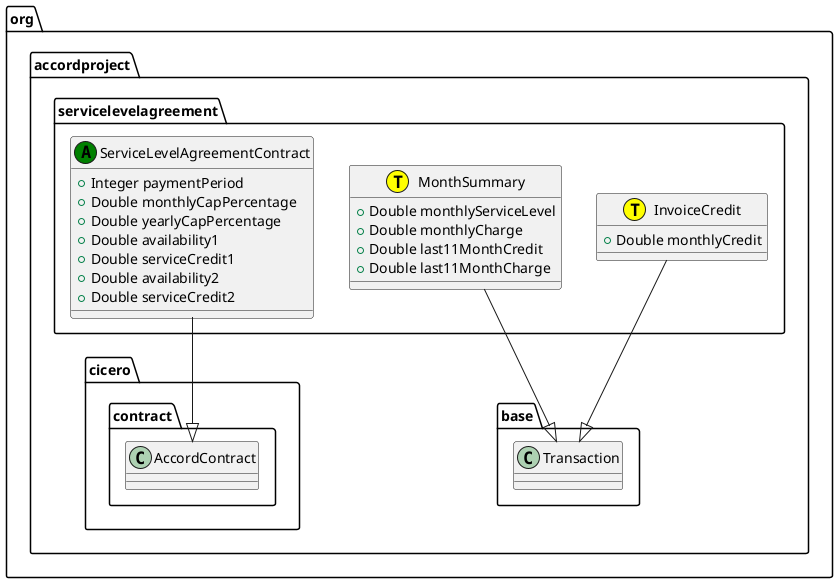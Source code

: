@startuml
class org.accordproject.servicelevelagreement.ServiceLevelAgreementContract << (A,green) >> {
   + Integer paymentPeriod
   + Double monthlyCapPercentage
   + Double yearlyCapPercentage
   + Double availability1
   + Double serviceCredit1
   + Double availability2
   + Double serviceCredit2
}
org.accordproject.servicelevelagreement.ServiceLevelAgreementContract --|> org.accordproject.cicero.contract.AccordContract
class org.accordproject.servicelevelagreement.MonthSummary << (T,yellow) >> {
   + Double monthlyServiceLevel
   + Double monthlyCharge
   + Double last11MonthCredit
   + Double last11MonthCharge
}
org.accordproject.servicelevelagreement.MonthSummary --|> org.accordproject.base.Transaction
class org.accordproject.servicelevelagreement.InvoiceCredit << (T,yellow) >> {
   + Double monthlyCredit
}
org.accordproject.servicelevelagreement.InvoiceCredit --|> org.accordproject.base.Transaction
@enduml
